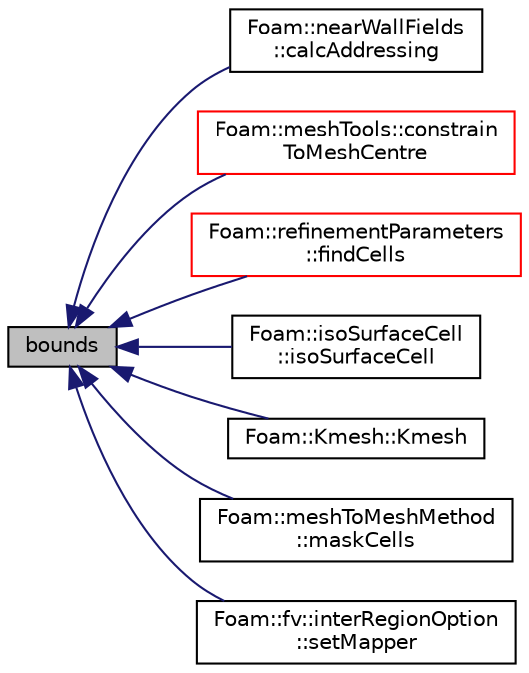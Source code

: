 digraph "bounds"
{
  bgcolor="transparent";
  edge [fontname="Helvetica",fontsize="10",labelfontname="Helvetica",labelfontsize="10"];
  node [fontname="Helvetica",fontsize="10",shape=record];
  rankdir="LR";
  Node1 [label="bounds",height=0.2,width=0.4,color="black", fillcolor="grey75", style="filled", fontcolor="black"];
  Node1 -> Node2 [dir="back",color="midnightblue",fontsize="10",style="solid",fontname="Helvetica"];
  Node2 [label="Foam::nearWallFields\l::calcAddressing",height=0.2,width=0.4,color="black",URL="$a01580.html#a7097a017d4eac4116d58a3cdbf507891",tooltip="Calculate addressing from cells back to patch faces. "];
  Node1 -> Node3 [dir="back",color="midnightblue",fontsize="10",style="solid",fontname="Helvetica"];
  Node3 [label="Foam::meshTools::constrain\lToMeshCentre",height=0.2,width=0.4,color="red",URL="$a10780.html#a26700ec74f3fbbdd3e210599cbaf2073",tooltip="Set the constrained components of position to mesh centre. "];
  Node1 -> Node4 [dir="back",color="midnightblue",fontsize="10",style="solid",fontname="Helvetica"];
  Node4 [label="Foam::refinementParameters\l::findCells",height=0.2,width=0.4,color="red",URL="$a02114.html#ac54235794f8476daa34fa06976a9f882",tooltip="Checks that cells are in mesh. Returns cells they are in. "];
  Node1 -> Node5 [dir="back",color="midnightblue",fontsize="10",style="solid",fontname="Helvetica"];
  Node5 [label="Foam::isoSurfaceCell\l::isoSurfaceCell",height=0.2,width=0.4,color="black",URL="$a01192.html#a493a4ed208fd259e349c3f01290ccccc",tooltip="Construct from dictionary. "];
  Node1 -> Node6 [dir="back",color="midnightblue",fontsize="10",style="solid",fontname="Helvetica"];
  Node6 [label="Foam::Kmesh::Kmesh",height=0.2,width=0.4,color="black",URL="$a01242.html#a5a51b3510445fa907070c7052b6fc25c",tooltip="Construct from fvMesh. "];
  Node1 -> Node7 [dir="back",color="midnightblue",fontsize="10",style="solid",fontname="Helvetica"];
  Node7 [label="Foam::meshToMeshMethod\l::maskCells",height=0.2,width=0.4,color="black",URL="$a01476.html#a02736066f4d6591b934a76221effff10",tooltip="Return src cell IDs for the overlap region. "];
  Node1 -> Node8 [dir="back",color="midnightblue",fontsize="10",style="solid",fontname="Helvetica"];
  Node8 [label="Foam::fv::interRegionOption\l::setMapper",height=0.2,width=0.4,color="black",URL="$a01164.html#ac6186227550ab8ec13a40969486e0a6f",tooltip="Set the mesh to mesh interpolation object. "];
}
